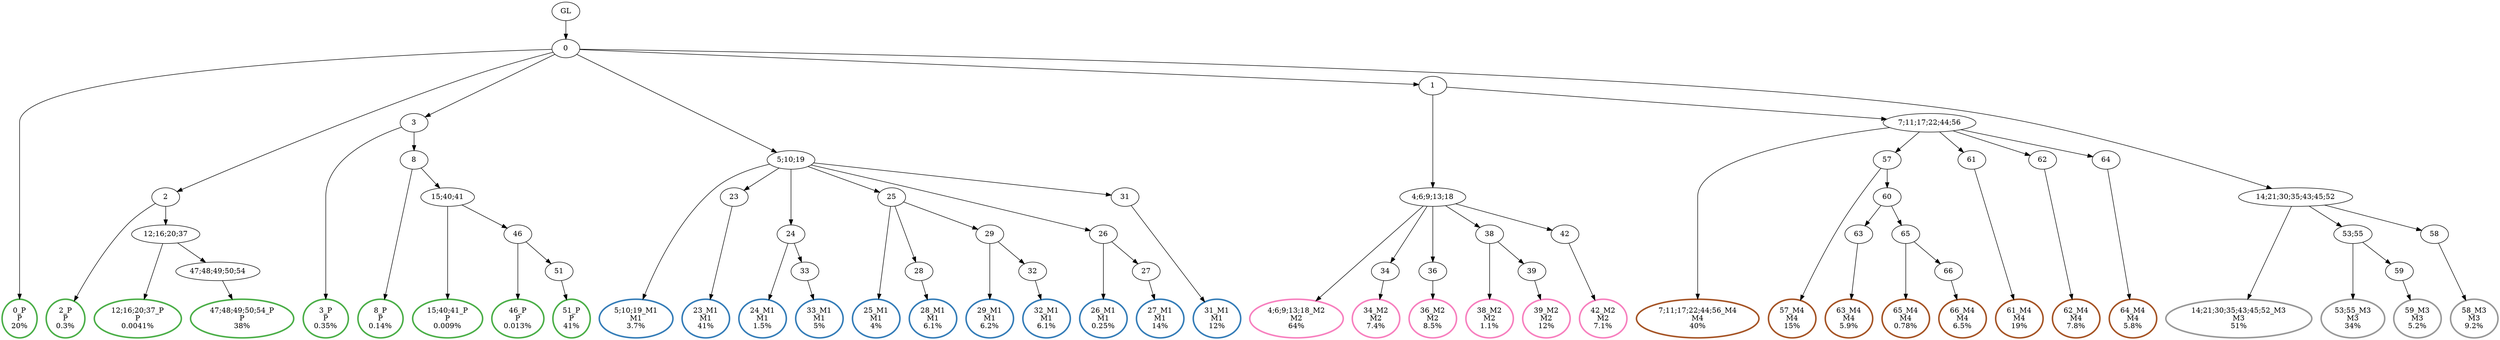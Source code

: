 digraph T {
	{
		rank=same
		76 [penwidth=3,colorscheme=set19,color=3,label="0_P\nP\n20%"]
		74 [penwidth=3,colorscheme=set19,color=3,label="2_P\nP\n0.3%"]
		72 [penwidth=3,colorscheme=set19,color=3,label="12;16;20;37_P\nP\n0.0041%"]
		70 [penwidth=3,colorscheme=set19,color=3,label="47;48;49;50;54_P\nP\n38%"]
		68 [penwidth=3,colorscheme=set19,color=3,label="3_P\nP\n0.35%"]
		66 [penwidth=3,colorscheme=set19,color=3,label="8_P\nP\n0.14%"]
		64 [penwidth=3,colorscheme=set19,color=3,label="15;40;41_P\nP\n0.009%"]
		62 [penwidth=3,colorscheme=set19,color=3,label="46_P\nP\n0.013%"]
		60 [penwidth=3,colorscheme=set19,color=3,label="51_P\nP\n41%"]
		58 [penwidth=3,colorscheme=set19,color=2,label="5;10;19_M1\nM1\n3.7%"]
		56 [penwidth=3,colorscheme=set19,color=2,label="23_M1\nM1\n41%"]
		54 [penwidth=3,colorscheme=set19,color=2,label="24_M1\nM1\n1.5%"]
		52 [penwidth=3,colorscheme=set19,color=2,label="33_M1\nM1\n5%"]
		50 [penwidth=3,colorscheme=set19,color=2,label="25_M1\nM1\n4%"]
		48 [penwidth=3,colorscheme=set19,color=2,label="28_M1\nM1\n6.1%"]
		46 [penwidth=3,colorscheme=set19,color=2,label="29_M1\nM1\n6.2%"]
		44 [penwidth=3,colorscheme=set19,color=2,label="32_M1\nM1\n6.1%"]
		42 [penwidth=3,colorscheme=set19,color=2,label="26_M1\nM1\n0.25%"]
		40 [penwidth=3,colorscheme=set19,color=2,label="27_M1\nM1\n14%"]
		38 [penwidth=3,colorscheme=set19,color=2,label="31_M1\nM1\n12%"]
		35 [penwidth=3,colorscheme=set19,color=8,label="4;6;9;13;18_M2\nM2\n64%"]
		33 [penwidth=3,colorscheme=set19,color=8,label="34_M2\nM2\n7.4%"]
		31 [penwidth=3,colorscheme=set19,color=8,label="36_M2\nM2\n8.5%"]
		29 [penwidth=3,colorscheme=set19,color=8,label="38_M2\nM2\n1.1%"]
		27 [penwidth=3,colorscheme=set19,color=8,label="39_M2\nM2\n12%"]
		25 [penwidth=3,colorscheme=set19,color=8,label="42_M2\nM2\n7.1%"]
		23 [penwidth=3,colorscheme=set19,color=9,label="14;21;30;35;43;45;52_M3\nM3\n51%"]
		21 [penwidth=3,colorscheme=set19,color=9,label="53;55_M3\nM3\n34%"]
		19 [penwidth=3,colorscheme=set19,color=9,label="59_M3\nM3\n5.2%"]
		17 [penwidth=3,colorscheme=set19,color=9,label="58_M3\nM3\n9.2%"]
		15 [penwidth=3,colorscheme=set19,color=7,label="7;11;17;22;44;56_M4\nM4\n40%"]
		13 [penwidth=3,colorscheme=set19,color=7,label="57_M4\nM4\n15%"]
		10 [penwidth=3,colorscheme=set19,color=7,label="63_M4\nM4\n5.9%"]
		8 [penwidth=3,colorscheme=set19,color=7,label="65_M4\nM4\n0.78%"]
		6 [penwidth=3,colorscheme=set19,color=7,label="66_M4\nM4\n6.5%"]
		4 [penwidth=3,colorscheme=set19,color=7,label="61_M4\nM4\n19%"]
		2 [penwidth=3,colorscheme=set19,color=7,label="62_M4\nM4\n7.8%"]
		0 [penwidth=3,colorscheme=set19,color=7,label="64_M4\nM4\n5.8%"]
	}
	78 [label="GL"]
	77 [label="0"]
	75 [label="2"]
	73 [label="12;16;20;37"]
	71 [label="47;48;49;50;54"]
	69 [label="3"]
	67 [label="8"]
	65 [label="15;40;41"]
	63 [label="46"]
	61 [label="51"]
	59 [label="5;10;19"]
	57 [label="23"]
	55 [label="24"]
	53 [label="33"]
	51 [label="25"]
	49 [label="28"]
	47 [label="29"]
	45 [label="32"]
	43 [label="26"]
	41 [label="27"]
	39 [label="31"]
	37 [label="1"]
	36 [label="4;6;9;13;18"]
	34 [label="34"]
	32 [label="36"]
	30 [label="38"]
	28 [label="39"]
	26 [label="42"]
	24 [label="14;21;30;35;43;45;52"]
	22 [label="53;55"]
	20 [label="59"]
	18 [label="58"]
	16 [label="7;11;17;22;44;56"]
	14 [label="57"]
	12 [label="60"]
	11 [label="63"]
	9 [label="65"]
	7 [label="66"]
	5 [label="61"]
	3 [label="62"]
	1 [label="64"]
	78 -> 77
	77 -> 76
	77 -> 75
	77 -> 69
	77 -> 59
	77 -> 37
	77 -> 24
	75 -> 74
	75 -> 73
	73 -> 72
	73 -> 71
	71 -> 70
	69 -> 68
	69 -> 67
	67 -> 66
	67 -> 65
	65 -> 64
	65 -> 63
	63 -> 62
	63 -> 61
	61 -> 60
	59 -> 58
	59 -> 57
	59 -> 55
	59 -> 51
	59 -> 43
	59 -> 39
	57 -> 56
	55 -> 54
	55 -> 53
	53 -> 52
	51 -> 50
	51 -> 49
	51 -> 47
	49 -> 48
	47 -> 46
	47 -> 45
	45 -> 44
	43 -> 42
	43 -> 41
	41 -> 40
	39 -> 38
	37 -> 36
	37 -> 16
	36 -> 35
	36 -> 34
	36 -> 32
	36 -> 30
	36 -> 26
	34 -> 33
	32 -> 31
	30 -> 29
	30 -> 28
	28 -> 27
	26 -> 25
	24 -> 23
	24 -> 22
	24 -> 18
	22 -> 21
	22 -> 20
	20 -> 19
	18 -> 17
	16 -> 15
	16 -> 14
	16 -> 5
	16 -> 3
	16 -> 1
	14 -> 13
	14 -> 12
	12 -> 11
	12 -> 9
	11 -> 10
	9 -> 8
	9 -> 7
	7 -> 6
	5 -> 4
	3 -> 2
	1 -> 0
}
